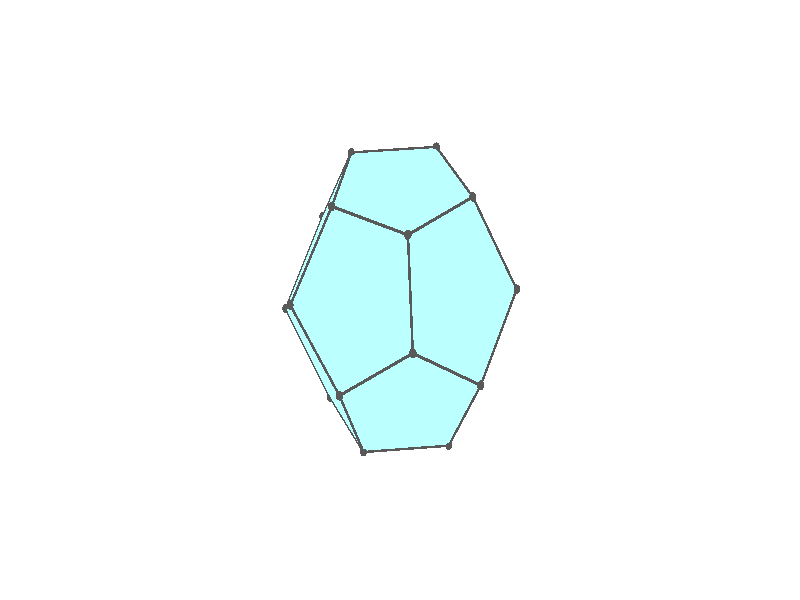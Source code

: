 #version 3.7;
global_settings{assumed_gamma 1.0}
camera{perspective location <18.750000000000000000000000, 10.825317547305481014063844, 12.499999999999996447286321> right <0.133333333333333331482962, -0.230940107675850353485814, -0.000000000000000000000000> up <-0.064951905283832905846353, -0.037499999999999998612221, 0.129903810567665811692706> direction <0.750000000000000111022302, 0.433012701892219298294151, 0.499999999999999944488849> sky <-0.433012701892219298294151, -0.249999999999999944488849, 0.866025403784438707610605> look_at <18.000000000000000000000000, 10.392304845413262270881205, 11.999999999999996447286321>}
light_source{<18.750000000000000000000000, 10.825317547305481014063844, 12.499999999999996447286321> rgb<1.0,1.0,1.0>}
background{rgb<1,1,1>}
union{union{object{union{sphere{<0.187592474085079868872938, 0.577350269189625620036566, -0.788260990513641734978023>,0.029999999999999998889777}sphere{<-0.491123473188422809965203, 0.356822089773089878850243, -0.788260990513641734978023>,0.029999999999999998889777}sphere{<-0.491123473188422865476355, -0.356822089773089767827940, -0.788260990513641734978023>,0.029999999999999998889777}sphere{<0.187592474085079730095060, -0.577350269189625620036566, -0.788260990513641734978023>,0.029999999999999998889777}sphere{<0.607061998206686048717984, -0.000000000000000148687307, -0.788260990513641734978023>,0.029999999999999998889777}} pigment{rgb<0.1,0.1,0.1>}}object{union{cylinder{<0.187592474085079868872938, 0.577350269189625620036566, -0.788260990513641734978023>,<-0.491123473188422809965203, 0.356822089773089878850243, -0.788260990513641734978023>,0.010000000000000000208167}cylinder{<-0.491123473188422809965203, 0.356822089773089878850243, -0.788260990513641734978023>,<-0.491123473188422865476355, -0.356822089773089767827940, -0.788260990513641734978023>,0.010000000000000000208167}cylinder{<-0.491123473188422865476355, -0.356822089773089767827940, -0.788260990513641734978023>,<0.187592474085079730095060, -0.577350269189625620036566, -0.788260990513641734978023>,0.010000000000000000208167}cylinder{<0.187592474085079730095060, -0.577350269189625620036566, -0.788260990513641734978023>,<0.607061998206686048717984, -0.000000000000000148687307, -0.788260990513641734978023>,0.010000000000000000208167}cylinder{<0.607061998206686048717984, -0.000000000000000148687307, -0.788260990513641734978023>,<0.187592474085079868872938, 0.577350269189625620036566, -0.788260990513641734978023>,0.010000000000000000208167}} pigment{rgb<0.1,0.1,0.1>}}object{polygon{5.000000000000000000000000,<0.187592474085079868872938, 0.577350269189625620036566, -0.788260990513641734978023>,<-0.491123473188422809965203, 0.356822089773089878850243, -0.788260990513641734978023>,<-0.491123473188422865476355, -0.356822089773089767827940, -0.788260990513641734978023>,<0.187592474085079730095060, -0.577350269189625620036566, -0.788260990513641734978023>,<0.607061998206686048717984, -0.000000000000000148687307, -0.788260990513641734978023>} pigment{rgbft<0.5,1.0,1.0,0.1,0.1>}}}union{object{union{sphere{<0.982261278771691115352382, -0.000010413094383293630685, -0.181207850537238868149359>,0.029999999999999998889777}sphere{<0.794677662593765599119422, -0.577367117930265849601312, 0.193971622945525612458084>,0.029999999999999998889777}sphere{<0.303545331498188020180606, -0.934182772057098764761918, -0.181207850537239034682813>,0.029999999999999998889777}sphere{<0.187592474085079674583909, -0.577350269189625620036566, -0.788260990513641846000326>,0.029999999999999998889777}sphere{<0.607061998206686048717984, 0.000000000000000027755576, -0.788260990513641846000326>,0.029999999999999998889777}} pigment{rgb<0.1,0.1,0.1>}}object{union{cylinder{<0.982261278771691115352382, -0.000010413094383293630685, -0.181207850537238868149359>,<0.794677662593765599119422, -0.577367117930265849601312, 0.193971622945525612458084>,0.010000000000000000208167}cylinder{<0.794677662593765599119422, -0.577367117930265849601312, 0.193971622945525612458084>,<0.303545331498188020180606, -0.934182772057098764761918, -0.181207850537239034682813>,0.010000000000000000208167}cylinder{<0.303545331498188020180606, -0.934182772057098764761918, -0.181207850537239034682813>,<0.187592474085079674583909, -0.577350269189625620036566, -0.788260990513641846000326>,0.010000000000000000208167}cylinder{<0.187592474085079674583909, -0.577350269189625620036566, -0.788260990513641846000326>,<0.607061998206686048717984, 0.000000000000000027755576, -0.788260990513641846000326>,0.010000000000000000208167}cylinder{<0.607061998206686048717984, 0.000000000000000027755576, -0.788260990513641846000326>,<0.982261278771691115352382, -0.000010413094383293630685, -0.181207850537238868149359>,0.010000000000000000208167}} pigment{rgb<0.1,0.1,0.1>}}object{polygon{5.000000000000000000000000,<0.982261278771691115352382, -0.000010413094383293630685, -0.181207850537238868149359>,<0.794677662593765599119422, -0.577367117930265849601312, 0.193971622945525612458084>,<0.303545331498188020180606, -0.934182772057098764761918, -0.181207850537239034682813>,<0.187592474085079674583909, -0.577350269189625620036566, -0.788260990513641846000326>,<0.607061998206686048717984, 0.000000000000000027755576, -0.788260990513641846000326>} pigment{rgbft<0.5,1.0,1.0,0.1,0.1>}}}union{object{union{sphere{<0.982261278771691115352382, -0.000010413094383321386260, -0.181207850537238895904935>,0.029999999999999998889777}sphere{<0.794677662593765599119422, -0.577367117930265849601312, 0.193971622945525473680206>,0.029999999999999998889777}sphere{<0.491178712376336423783840, -0.356849352099808059257668, 0.801053427293343056625474>,0.029999999999999998889777}sphere{<0.491189661769978358485389, 0.356794827142487558369055, 0.801071142849143602582274>,0.029999999999999998889777}sphere{<0.794695379084834452321218, 0.577333419957290816526552, 0.194000287316940467352566>,0.029999999999999998889777}} pigment{rgb<0.1,0.1,0.1>}}object{union{cylinder{<0.982261278771691115352382, -0.000010413094383321386260, -0.181207850537238895904935>,<0.794677662593765599119422, -0.577367117930265849601312, 0.193971622945525473680206>,0.010000000000000000208167}cylinder{<0.794677662593765599119422, -0.577367117930265849601312, 0.193971622945525473680206>,<0.491178712376336423783840, -0.356849352099808059257668, 0.801053427293343056625474>,0.010000000000000000208167}cylinder{<0.491178712376336423783840, -0.356849352099808059257668, 0.801053427293343056625474>,<0.491189661769978358485389, 0.356794827142487558369055, 0.801071142849143602582274>,0.010000000000000000208167}cylinder{<0.491189661769978358485389, 0.356794827142487558369055, 0.801071142849143602582274>,<0.794695379084834452321218, 0.577333419957290816526552, 0.194000287316940467352566>,0.010000000000000000208167}cylinder{<0.794695379084834452321218, 0.577333419957290816526552, 0.194000287316940467352566>,<0.982261278771691115352382, -0.000010413094383321386260, -0.181207850537238895904935>,0.010000000000000000208167}} pigment{rgb<0.1,0.1,0.1>}}object{polygon{5.000000000000000000000000,<0.982261278771691115352382, -0.000010413094383321386260, -0.181207850537238895904935>,<0.794677662593765599119422, -0.577367117930265849601312, 0.193971622945525473680206>,<0.491178712376336423783840, -0.356849352099808059257668, 0.801053427293343056625474>,<0.491189661769978358485389, 0.356794827142487558369055, 0.801071142849143602582274>,<0.794695379084834452321218, 0.577333419957290816526552, 0.194000287316940467352566>} pigment{rgbft<0.5,1.0,1.0,0.1,0.1>}}}union{object{union{sphere{<0.491166471049717778818433, -0.356866200840448066777810, 0.801053427293343167647777>,0.029999999999999998889777}sphere{<0.794677662593765377074817, -0.577367117930265960623615, 0.193971622945525695724811>,0.029999999999999998889777}sphere{<0.303545331498188075691758, -0.934182772057098764761918, -0.181207850537239006927237>,0.029999999999999998889777}sphere{<-0.303502333636893217860830, -0.934206056935690365428115, 0.194000287316939884485478>,0.029999999999999998889777}sphere{<-0.187546092386060736512121, -0.577404793655250880846097, 0.801071142849143269515366>,0.029999999999999998889777}} pigment{rgb<0.1,0.1,0.1>}}object{union{cylinder{<0.491166471049717778818433, -0.356866200840448066777810, 0.801053427293343167647777>,<0.794677662593765377074817, -0.577367117930265960623615, 0.193971622945525695724811>,0.010000000000000000208167}cylinder{<0.794677662593765377074817, -0.577367117930265960623615, 0.193971622945525695724811>,<0.303545331498188075691758, -0.934182772057098764761918, -0.181207850537239006927237>,0.010000000000000000208167}cylinder{<0.303545331498188075691758, -0.934182772057098764761918, -0.181207850537239006927237>,<-0.303502333636893217860830, -0.934206056935690365428115, 0.194000287316939884485478>,0.010000000000000000208167}cylinder{<-0.303502333636893217860830, -0.934206056935690365428115, 0.194000287316939884485478>,<-0.187546092386060736512121, -0.577404793655250880846097, 0.801071142849143269515366>,0.010000000000000000208167}cylinder{<-0.187546092386060736512121, -0.577404793655250880846097, 0.801071142849143269515366>,<0.491166471049717778818433, -0.356866200840448066777810, 0.801053427293343167647777>,0.010000000000000000208167}} pigment{rgb<0.1,0.1,0.1>}}object{polygon{5.000000000000000000000000,<0.491166471049717778818433, -0.356866200840448066777810, 0.801053427293343167647777>,<0.794677662593765377074817, -0.577367117930265960623615, 0.193971622945525695724811>,<0.303545331498188075691758, -0.934182772057098764761918, -0.181207850537239006927237>,<-0.303502333636893217860830, -0.934206056935690365428115, 0.194000287316939884485478>,<-0.187546092386060736512121, -0.577404793655250880846097, 0.801071142849143269515366>} pigment{rgbft<0.5,1.0,1.0,0.1,0.1>}}}union{object{union{sphere{<-0.794648997385814959137917, -0.577387944422915744269176, -0.181190134981438405459286>,0.029999999999999998889777}sphere{<-0.303513283030535041540077, -0.934206056631806114332051, 0.193982571761140004662494>,0.029999999999999998889777}sphere{<0.303545331498187964669455, -0.934182772057098764761918, -0.181207850537239006927237>,0.029999999999999998889777}sphere{<0.187592474085079730095060, -0.577350269189625509014263, -0.788260990513641957022628>,0.029999999999999998889777}sphere{<-0.491128947417614480919212, -0.356838938701540153708436, -0.788250041698027592573794>,0.029999999999999998889777}} pigment{rgb<0.1,0.1,0.1>}}object{union{cylinder{<-0.794648997385814959137917, -0.577387944422915744269176, -0.181190134981438405459286>,<-0.303513283030535041540077, -0.934206056631806114332051, 0.193982571761140004662494>,0.010000000000000000208167}cylinder{<-0.303513283030535041540077, -0.934206056631806114332051, 0.193982571761140004662494>,<0.303545331498187964669455, -0.934182772057098764761918, -0.181207850537239006927237>,0.010000000000000000208167}cylinder{<0.303545331498187964669455, -0.934182772057098764761918, -0.181207850537239006927237>,<0.187592474085079730095060, -0.577350269189625509014263, -0.788260990513641957022628>,0.010000000000000000208167}cylinder{<0.187592474085079730095060, -0.577350269189625509014263, -0.788260990513641957022628>,<-0.491128947417614480919212, -0.356838938701540153708436, -0.788250041698027592573794>,0.010000000000000000208167}cylinder{<-0.491128947417614480919212, -0.356838938701540153708436, -0.788250041698027592573794>,<-0.794648997385814959137917, -0.577387944422915744269176, -0.181190134981438405459286>,0.010000000000000000208167}} pigment{rgb<0.1,0.1,0.1>}}object{polygon{5.000000000000000000000000,<-0.794648997385814959137917, -0.577387944422915744269176, -0.181190134981438405459286>,<-0.303513283030535041540077, -0.934206056631806114332051, 0.193982571761140004662494>,<0.303545331498187964669455, -0.934182772057098764761918, -0.181207850537239006927237>,<0.187592474085079730095060, -0.577350269189625509014263, -0.788260990513641957022628>,<-0.491128947417614480919212, -0.356838938701540153708436, -0.788250041698027592573794>} pigment{rgbft<0.5,1.0,1.0,0.1,0.1>}}}union{object{union{sphere{<0.982261278771691115352382, -0.000010413094383293627297, -0.181207850537238840393783>,0.029999999999999998889777}sphere{<0.794691995247110205546903, 0.577343833355557944919667, 0.193982571761140115684796>,0.029999999999999998889777}sphere{<0.303568522218448433314109, 0.934178794305088433524986, -0.181190134981438349948135>,0.029999999999999998889777}sphere{<0.187606806738424197744664, 0.577360682096198285506716, -0.788250041698027592573794>,0.029999999999999998889777}sphere{<0.607061998206686048717984, 0.000000000000000027759811, -0.788260990513641957022628>,0.029999999999999998889777}} pigment{rgb<0.1,0.1,0.1>}}object{union{cylinder{<0.982261278771691115352382, -0.000010413094383293627297, -0.181207850537238840393783>,<0.794691995247110205546903, 0.577343833355557944919667, 0.193982571761140115684796>,0.010000000000000000208167}cylinder{<0.794691995247110205546903, 0.577343833355557944919667, 0.193982571761140115684796>,<0.303568522218448433314109, 0.934178794305088433524986, -0.181190134981438349948135>,0.010000000000000000208167}cylinder{<0.303568522218448433314109, 0.934178794305088433524986, -0.181190134981438349948135>,<0.187606806738424197744664, 0.577360682096198285506716, -0.788250041698027592573794>,0.010000000000000000208167}cylinder{<0.187606806738424197744664, 0.577360682096198285506716, -0.788250041698027592573794>,<0.607061998206686048717984, 0.000000000000000027759811, -0.788260990513641957022628>,0.010000000000000000208167}cylinder{<0.607061998206686048717984, 0.000000000000000027759811, -0.788260990513641957022628>,<0.982261278771691115352382, -0.000010413094383293627297, -0.181207850537238840393783>,0.010000000000000000208167}} pigment{rgb<0.1,0.1,0.1>}}object{polygon{5.000000000000000000000000,<0.982261278771691115352382, -0.000010413094383293627297, -0.181207850537238840393783>,<0.794691995247110205546903, 0.577343833355557944919667, 0.193982571761140115684796>,<0.303568522218448433314109, 0.934178794305088433524986, -0.181190134981438349948135>,<0.187606806738424197744664, 0.577360682096198285506716, -0.788250041698027592573794>,<0.607061998206686048717984, 0.000000000000000027759811, -0.788260990513641957022628>} pigment{rgbft<0.5,1.0,1.0,0.1,0.1>}}}union{object{union{sphere{<-0.794672188106074761648756, 0.577350269189625731058868, -0.181207850537239228971842>,0.029999999999999998889777}sphere{<-0.491123473188422643431750, 0.356822089773089878850243, -0.788260990513641846000326>,0.029999999999999998889777}sphere{<-0.491123473188422754454052, -0.356822089773089767827940, -0.788260990513641734978023>,0.029999999999999998889777}sphere{<-0.794672188106074872671059, -0.577350269189625509014263, -0.181207850537239256727418>,0.029999999999999998889777}sphere{<-0.982275611166536166685148, 0.000000000000000008096753, 0.193971622945525112857723>,0.029999999999999998889777}} pigment{rgb<0.1,0.1,0.1>}}object{union{cylinder{<-0.794672188106074761648756, 0.577350269189625731058868, -0.181207850537239228971842>,<-0.491123473188422643431750, 0.356822089773089878850243, -0.788260990513641846000326>,0.010000000000000000208167}cylinder{<-0.491123473188422643431750, 0.356822089773089878850243, -0.788260990513641846000326>,<-0.491123473188422754454052, -0.356822089773089767827940, -0.788260990513641734978023>,0.010000000000000000208167}cylinder{<-0.491123473188422754454052, -0.356822089773089767827940, -0.788260990513641734978023>,<-0.794672188106074872671059, -0.577350269189625509014263, -0.181207850537239256727418>,0.010000000000000000208167}cylinder{<-0.794672188106074872671059, -0.577350269189625509014263, -0.181207850537239256727418>,<-0.982275611166536166685148, 0.000000000000000008096753, 0.193971622945525112857723>,0.010000000000000000208167}cylinder{<-0.982275611166536166685148, 0.000000000000000008096753, 0.193971622945525112857723>,<-0.794672188106074761648756, 0.577350269189625731058868, -0.181207850537239228971842>,0.010000000000000000208167}} pigment{rgb<0.1,0.1,0.1>}}object{polygon{5.000000000000000000000000,<-0.794672188106074761648756, 0.577350269189625731058868, -0.181207850537239228971842>,<-0.491123473188422643431750, 0.356822089773089878850243, -0.788260990513641846000326>,<-0.491123473188422754454052, -0.356822089773089767827940, -0.788260990513641734978023>,<-0.794672188106074872671059, -0.577350269189625509014263, -0.181207850537239256727418>,<-0.982275611166536166685148, 0.000000000000000008096753, 0.193971622945525112857723>} pigment{rgbft<0.5,1.0,1.0,0.1,0.1>}}}union{object{union{sphere{<-0.794672188106074761648756, 0.577350269189625620036566, -0.181207850537239228971842>,0.029999999999999998889777}sphere{<-0.303573997124399752589596, 0.934182772057098320672708, 0.194000287316940245307961>,0.029999999999999998889777}sphere{<-0.187662046344598903990786, 0.577367117930265072445195, 0.801071142849143269515366>,0.029999999999999998889777}sphere{<-0.607122712042052037340056, 0.000010413094382960563777, 0.801053427293342390491659>,0.029999999999999998889777}sphere{<-0.982275611166536166685148, 0.000000000000000027755576, 0.193971622945525112857723>,0.029999999999999998889777}} pigment{rgb<0.1,0.1,0.1>}}object{union{cylinder{<-0.794672188106074761648756, 0.577350269189625620036566, -0.181207850537239228971842>,<-0.303573997124399752589596, 0.934182772057098320672708, 0.194000287316940245307961>,0.010000000000000000208167}cylinder{<-0.303573997124399752589596, 0.934182772057098320672708, 0.194000287316940245307961>,<-0.187662046344598903990786, 0.577367117930265072445195, 0.801071142849143269515366>,0.010000000000000000208167}cylinder{<-0.187662046344598903990786, 0.577367117930265072445195, 0.801071142849143269515366>,<-0.607122712042052037340056, 0.000010413094382960563777, 0.801053427293342390491659>,0.010000000000000000208167}cylinder{<-0.607122712042052037340056, 0.000010413094382960563777, 0.801053427293342390491659>,<-0.982275611166536166685148, 0.000000000000000027755576, 0.193971622945525112857723>,0.010000000000000000208167}cylinder{<-0.982275611166536166685148, 0.000000000000000027755576, 0.193971622945525112857723>,<-0.794672188106074761648756, 0.577350269189625620036566, -0.181207850537239228971842>,0.010000000000000000208167}} pigment{rgb<0.1,0.1,0.1>}}object{polygon{5.000000000000000000000000,<-0.794672188106074761648756, 0.577350269189625620036566, -0.181207850537239228971842>,<-0.303573997124399752589596, 0.934182772057098320672708, 0.194000287316940245307961>,<-0.187662046344598903990786, 0.577367117930265072445195, 0.801071142849143269515366>,<-0.607122712042052037340056, 0.000010413094382960563777, 0.801053427293342390491659>,<-0.982275611166536166685148, 0.000000000000000027755576, 0.193971622945525112857723>} pigment{rgbft<0.5,1.0,1.0,0.1,0.1>}}}union{object{union{sphere{<-0.794672188106074872671059, 0.577350269189625509014263, -0.181207850537239173460691>,0.029999999999999998889777}sphere{<-0.303573997124399752589596, 0.934182772057098209650405, 0.194000287316940217552386>,0.029999999999999998889777}sphere{<0.303502332701619081944955, 0.934206056631805892287446, -0.181161470093032767048058>,0.029999999999999998889777}sphere{<0.187597947317965085822777, 0.577387944422916299380688, -0.788232325305718073416017>,0.029999999999999998889777}sphere{<-0.491111232120318264016134, 0.356838938701540986375704, -0.788260989996651173505882>,0.029999999999999998889777}} pigment{rgb<0.1,0.1,0.1>}}object{union{cylinder{<-0.794672188106074872671059, 0.577350269189625509014263, -0.181207850537239173460691>,<-0.303573997124399752589596, 0.934182772057098209650405, 0.194000287316940217552386>,0.010000000000000000208167}cylinder{<-0.303573997124399752589596, 0.934182772057098209650405, 0.194000287316940217552386>,<0.303502332701619081944955, 0.934206056631805892287446, -0.181161470093032767048058>,0.010000000000000000208167}cylinder{<0.303502332701619081944955, 0.934206056631805892287446, -0.181161470093032767048058>,<0.187597947317965085822777, 0.577387944422916299380688, -0.788232325305718073416017>,0.010000000000000000208167}cylinder{<0.187597947317965085822777, 0.577387944422916299380688, -0.788232325305718073416017>,<-0.491111232120318264016134, 0.356838938701540986375704, -0.788260989996651173505882>,0.010000000000000000208167}cylinder{<-0.491111232120318264016134, 0.356838938701540986375704, -0.788260989996651173505882>,<-0.794672188106074872671059, 0.577350269189625509014263, -0.181207850537239173460691>,0.010000000000000000208167}} pigment{rgb<0.1,0.1,0.1>}}object{polygon{5.000000000000000000000000,<-0.794672188106074872671059, 0.577350269189625509014263, -0.181207850537239173460691>,<-0.303573997124399752589596, 0.934182772057098209650405, 0.194000287316940217552386>,<0.303502332701619081944955, 0.934206056631805892287446, -0.181161470093032767048058>,<0.187597947317965085822777, 0.577387944422916299380688, -0.788232325305718073416017>,<-0.491111232120318264016134, 0.356838938701540986375704, -0.788260989996651173505882>} pigment{rgbft<0.5,1.0,1.0,0.1,0.1>}}}union{object{union{sphere{<0.303513280741717128563550, 0.934206056935690476450418, -0.181143753700723303401432>,0.029999999999999998889777}sphere{<-0.303573997124399808100748, 0.934182772057098542717313, 0.194000287316940245307961>,0.029999999999999998889777}sphere{<-0.187662046344598903990786, 0.577367117930265183467498, 0.801071142849143491559971>,0.029999999999999998889777}sphere{<0.491062756805739519805343, 0.356866200840447622688600, 0.801117524129858482595523>,0.029999999999999998889777}sphere{<0.794625803380429873712387, 0.577404793655251102890702, 0.194075333805579425261456>,0.029999999999999998889777}} pigment{rgb<0.1,0.1,0.1>}}object{union{cylinder{<0.303513280741717128563550, 0.934206056935690476450418, -0.181143753700723303401432>,<-0.303573997124399808100748, 0.934182772057098542717313, 0.194000287316940245307961>,0.010000000000000000208167}cylinder{<-0.303573997124399808100748, 0.934182772057098542717313, 0.194000287316940245307961>,<-0.187662046344598903990786, 0.577367117930265183467498, 0.801071142849143491559971>,0.010000000000000000208167}cylinder{<-0.187662046344598903990786, 0.577367117930265183467498, 0.801071142849143491559971>,<0.491062756805739519805343, 0.356866200840447622688600, 0.801117524129858482595523>,0.010000000000000000208167}cylinder{<0.491062756805739519805343, 0.356866200840447622688600, 0.801117524129858482595523>,<0.794625803380429873712387, 0.577404793655251102890702, 0.194075333805579425261456>,0.010000000000000000208167}cylinder{<0.794625803380429873712387, 0.577404793655251102890702, 0.194075333805579425261456>,<0.303513280741717128563550, 0.934206056935690476450418, -0.181143753700723303401432>,0.010000000000000000208167}} pigment{rgb<0.1,0.1,0.1>}}object{polygon{5.000000000000000000000000,<0.303513280741717128563550, 0.934206056935690476450418, -0.181143753700723303401432>,<-0.303573997124399808100748, 0.934182772057098542717313, 0.194000287316940245307961>,<-0.187662046344598903990786, 0.577367117930265183467498, 0.801071142849143491559971>,<0.491062756805739519805343, 0.356866200840447622688600, 0.801117524129858482595523>,<0.794625803380429873712387, 0.577404793655251102890702, 0.194075333805579425261456>} pigment{rgbft<0.5,1.0,1.0,0.1,0.1>}}}union{object{union{sphere{<0.491068230038624431443850, -0.356794827142488335525172, 0.801146189337781589046017>,0.029999999999999998889777}sphere{<0.491057281998526495847557, 0.356849352099807171079249, 0.801128472945472736022055>,0.029999999999999998889777}sphere{<-0.187662046344598987257513, 0.577367117930265183467498, 0.801071142849143269515366>,0.029999999999999998889777}sphere{<-0.607122712042052148362359, 0.000010413094383043830504, 0.801053427293342390491659>,0.029999999999999998889777}sphere{<-0.187644332043610362337205, -0.577333419957290927548854, 0.801099808574057381527211>,0.029999999999999998889777}} pigment{rgb<0.1,0.1,0.1>}}object{union{cylinder{<0.491068230038624431443850, -0.356794827142488335525172, 0.801146189337781589046017>,<0.491057281998526495847557, 0.356849352099807171079249, 0.801128472945472736022055>,0.010000000000000000208167}cylinder{<0.491057281998526495847557, 0.356849352099807171079249, 0.801128472945472736022055>,<-0.187662046344598987257513, 0.577367117930265183467498, 0.801071142849143269515366>,0.010000000000000000208167}cylinder{<-0.187662046344598987257513, 0.577367117930265183467498, 0.801071142849143269515366>,<-0.607122712042052148362359, 0.000010413094383043830504, 0.801053427293342390491659>,0.010000000000000000208167}cylinder{<-0.607122712042052148362359, 0.000010413094383043830504, 0.801053427293342390491659>,<-0.187644332043610362337205, -0.577333419957290927548854, 0.801099808574057381527211>,0.010000000000000000208167}cylinder{<-0.187644332043610362337205, -0.577333419957290927548854, 0.801099808574057381527211>,<0.491068230038624431443850, -0.356794827142488335525172, 0.801146189337781589046017>,0.010000000000000000208167}} pigment{rgb<0.1,0.1,0.1>}}object{polygon{5.000000000000000000000000,<0.491068230038624431443850, -0.356794827142488335525172, 0.801146189337781589046017>,<0.491057281998526495847557, 0.356849352099807171079249, 0.801128472945472736022055>,<-0.187662046344598987257513, 0.577367117930265183467498, 0.801071142849143269515366>,<-0.607122712042052148362359, 0.000010413094383043830504, 0.801053427293342390491659>,<-0.187644332043610362337205, -0.577333419957290927548854, 0.801099808574057381527211>} pigment{rgbft<0.5,1.0,1.0,0.1,0.1>}}}union{object{union{sphere{<-0.794668805462123706284672, -0.577360682096197730395204, -0.181190134464448399098657>,0.029999999999999998889777}sphere{<-0.303568523891515174017997, -0.934178794305087989435776, 0.194028952524862963180396>,0.029999999999999998889777}sphere{<-0.187658663700647904137853, -0.577343833355557944919667, 0.801088858921934154899702>,0.029999999999999998889777}sphere{<-0.607122712042052037340056, 0.000010413094382960568860, 0.801053427293342390491659>,0.029999999999999998889777}sphere{<-0.982275611166536166685148, 0.000000000000000027754305, 0.193971622945525140613299>,0.029999999999999998889777}} pigment{rgb<0.1,0.1,0.1>}}object{union{cylinder{<-0.794668805462123706284672, -0.577360682096197730395204, -0.181190134464448399098657>,<-0.303568523891515174017997, -0.934178794305087989435776, 0.194028952524862963180396>,0.010000000000000000208167}cylinder{<-0.303568523891515174017997, -0.934178794305087989435776, 0.194028952524862963180396>,<-0.187658663700647904137853, -0.577343833355557944919667, 0.801088858921934154899702>,0.010000000000000000208167}cylinder{<-0.187658663700647904137853, -0.577343833355557944919667, 0.801088858921934154899702>,<-0.607122712042052037340056, 0.000010413094382960568860, 0.801053427293342390491659>,0.010000000000000000208167}cylinder{<-0.607122712042052037340056, 0.000010413094382960568860, 0.801053427293342390491659>,<-0.982275611166536166685148, 0.000000000000000027754305, 0.193971622945525140613299>,0.010000000000000000208167}cylinder{<-0.982275611166536166685148, 0.000000000000000027754305, 0.193971622945525140613299>,<-0.794668805462123706284672, -0.577360682096197730395204, -0.181190134464448399098657>,0.010000000000000000208167}} pigment{rgb<0.1,0.1,0.1>}}object{polygon{5.000000000000000000000000,<-0.794668805462123706284672, -0.577360682096197730395204, -0.181190134464448399098657>,<-0.303568523891515174017997, -0.934178794305087989435776, 0.194028952524862963180396>,<-0.187658663700647904137853, -0.577343833355557944919667, 0.801088858921934154899702>,<-0.607122712042052037340056, 0.000010413094382960568860, 0.801053427293342390491659>,<-0.982275611166536166685148, 0.000000000000000027754305, 0.193971622945525140613299>} pigment{rgbft<0.5,1.0,1.0,0.1,0.1>}}}}
